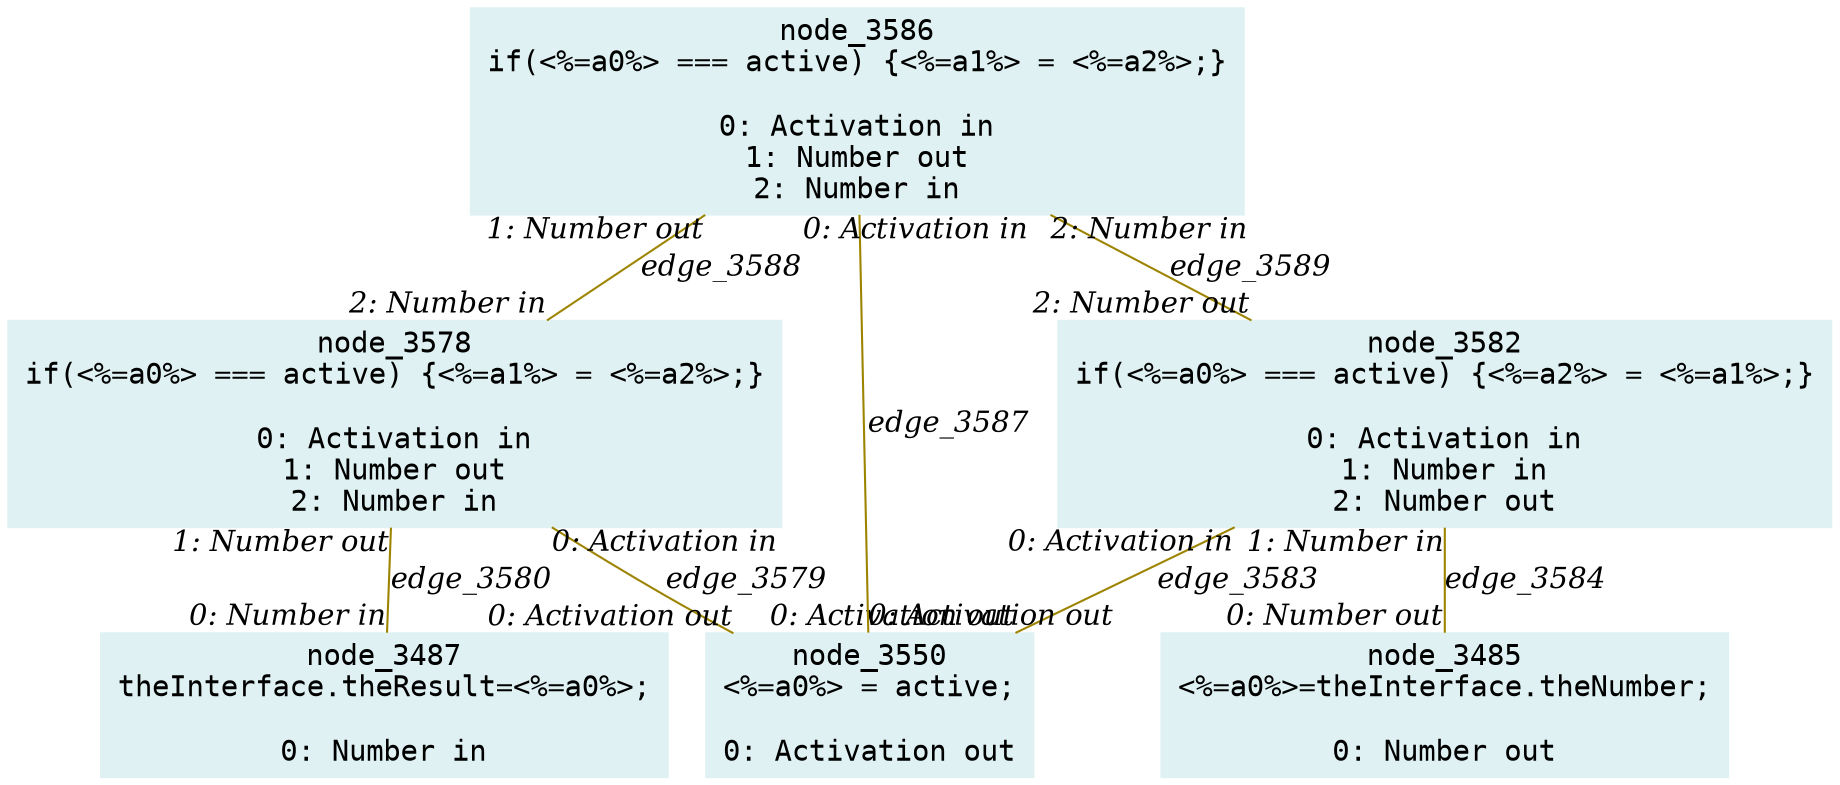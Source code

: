 digraph g{node_3485 [shape="box", style="filled", color="#dff1f2", fontname="Courier", label="node_3485
<%=a0%>=theInterface.theNumber;

0: Number out" ]
node_3487 [shape="box", style="filled", color="#dff1f2", fontname="Courier", label="node_3487
theInterface.theResult=<%=a0%>;

0: Number in" ]
node_3550 [shape="box", style="filled", color="#dff1f2", fontname="Courier", label="node_3550
<%=a0%> = active;

0: Activation out" ]
node_3578 [shape="box", style="filled", color="#dff1f2", fontname="Courier", label="node_3578
if(<%=a0%> === active) {<%=a1%> = <%=a2%>;}

0: Activation in
1: Number out
2: Number in" ]
node_3582 [shape="box", style="filled", color="#dff1f2", fontname="Courier", label="node_3582
if(<%=a0%> === active) {<%=a2%> = <%=a1%>;}

0: Activation in
1: Number in
2: Number out" ]
node_3586 [shape="box", style="filled", color="#dff1f2", fontname="Courier", label="node_3586
if(<%=a0%> === active) {<%=a1%> = <%=a2%>;}

0: Activation in
1: Number out
2: Number in" ]
node_3578 -> node_3550 [dir=none, arrowHead=none, fontname="Times-Italic", arrowsize=1, color="#9d8400", label="edge_3579",  headlabel="0: Activation out", taillabel="0: Activation in" ]
node_3578 -> node_3487 [dir=none, arrowHead=none, fontname="Times-Italic", arrowsize=1, color="#9d8400", label="edge_3580",  headlabel="0: Number in", taillabel="1: Number out" ]
node_3582 -> node_3550 [dir=none, arrowHead=none, fontname="Times-Italic", arrowsize=1, color="#9d8400", label="edge_3583",  headlabel="0: Activation out", taillabel="0: Activation in" ]
node_3582 -> node_3485 [dir=none, arrowHead=none, fontname="Times-Italic", arrowsize=1, color="#9d8400", label="edge_3584",  headlabel="0: Number out", taillabel="1: Number in" ]
node_3586 -> node_3550 [dir=none, arrowHead=none, fontname="Times-Italic", arrowsize=1, color="#9d8400", label="edge_3587",  headlabel="0: Activation out", taillabel="0: Activation in" ]
node_3586 -> node_3578 [dir=none, arrowHead=none, fontname="Times-Italic", arrowsize=1, color="#9d8400", label="edge_3588",  headlabel="2: Number in", taillabel="1: Number out" ]
node_3586 -> node_3582 [dir=none, arrowHead=none, fontname="Times-Italic", arrowsize=1, color="#9d8400", label="edge_3589",  headlabel="2: Number out", taillabel="2: Number in" ]
}